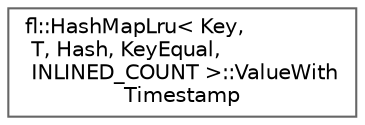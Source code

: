 digraph "Graphical Class Hierarchy"
{
 // INTERACTIVE_SVG=YES
 // LATEX_PDF_SIZE
  bgcolor="transparent";
  edge [fontname=Helvetica,fontsize=10,labelfontname=Helvetica,labelfontsize=10];
  node [fontname=Helvetica,fontsize=10,shape=box,height=0.2,width=0.4];
  rankdir="LR";
  Node0 [id="Node000000",label="fl::HashMapLru\< Key,\l T, Hash, KeyEqual,\l INLINED_COUNT \>::ValueWith\lTimestamp",height=0.2,width=0.4,color="grey40", fillcolor="white", style="filled",URL="$d1/dcb/structfl_1_1_hash_map_lru_1_1_value_with_timestamp.html",tooltip=" "];
}
